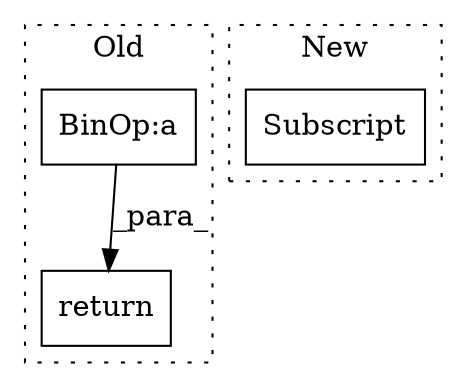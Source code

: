 digraph G {
subgraph cluster0 {
1 [label="return" a="93" s="4384" l="7" shape="box"];
3 [label="BinOp:a" a="82" s="4414" l="3" shape="box"];
label = "Old";
style="dotted";
}
subgraph cluster1 {
2 [label="Subscript" a="63" s="6444,0" l="23,0" shape="box"];
label = "New";
style="dotted";
}
3 -> 1 [label="_para_"];
}